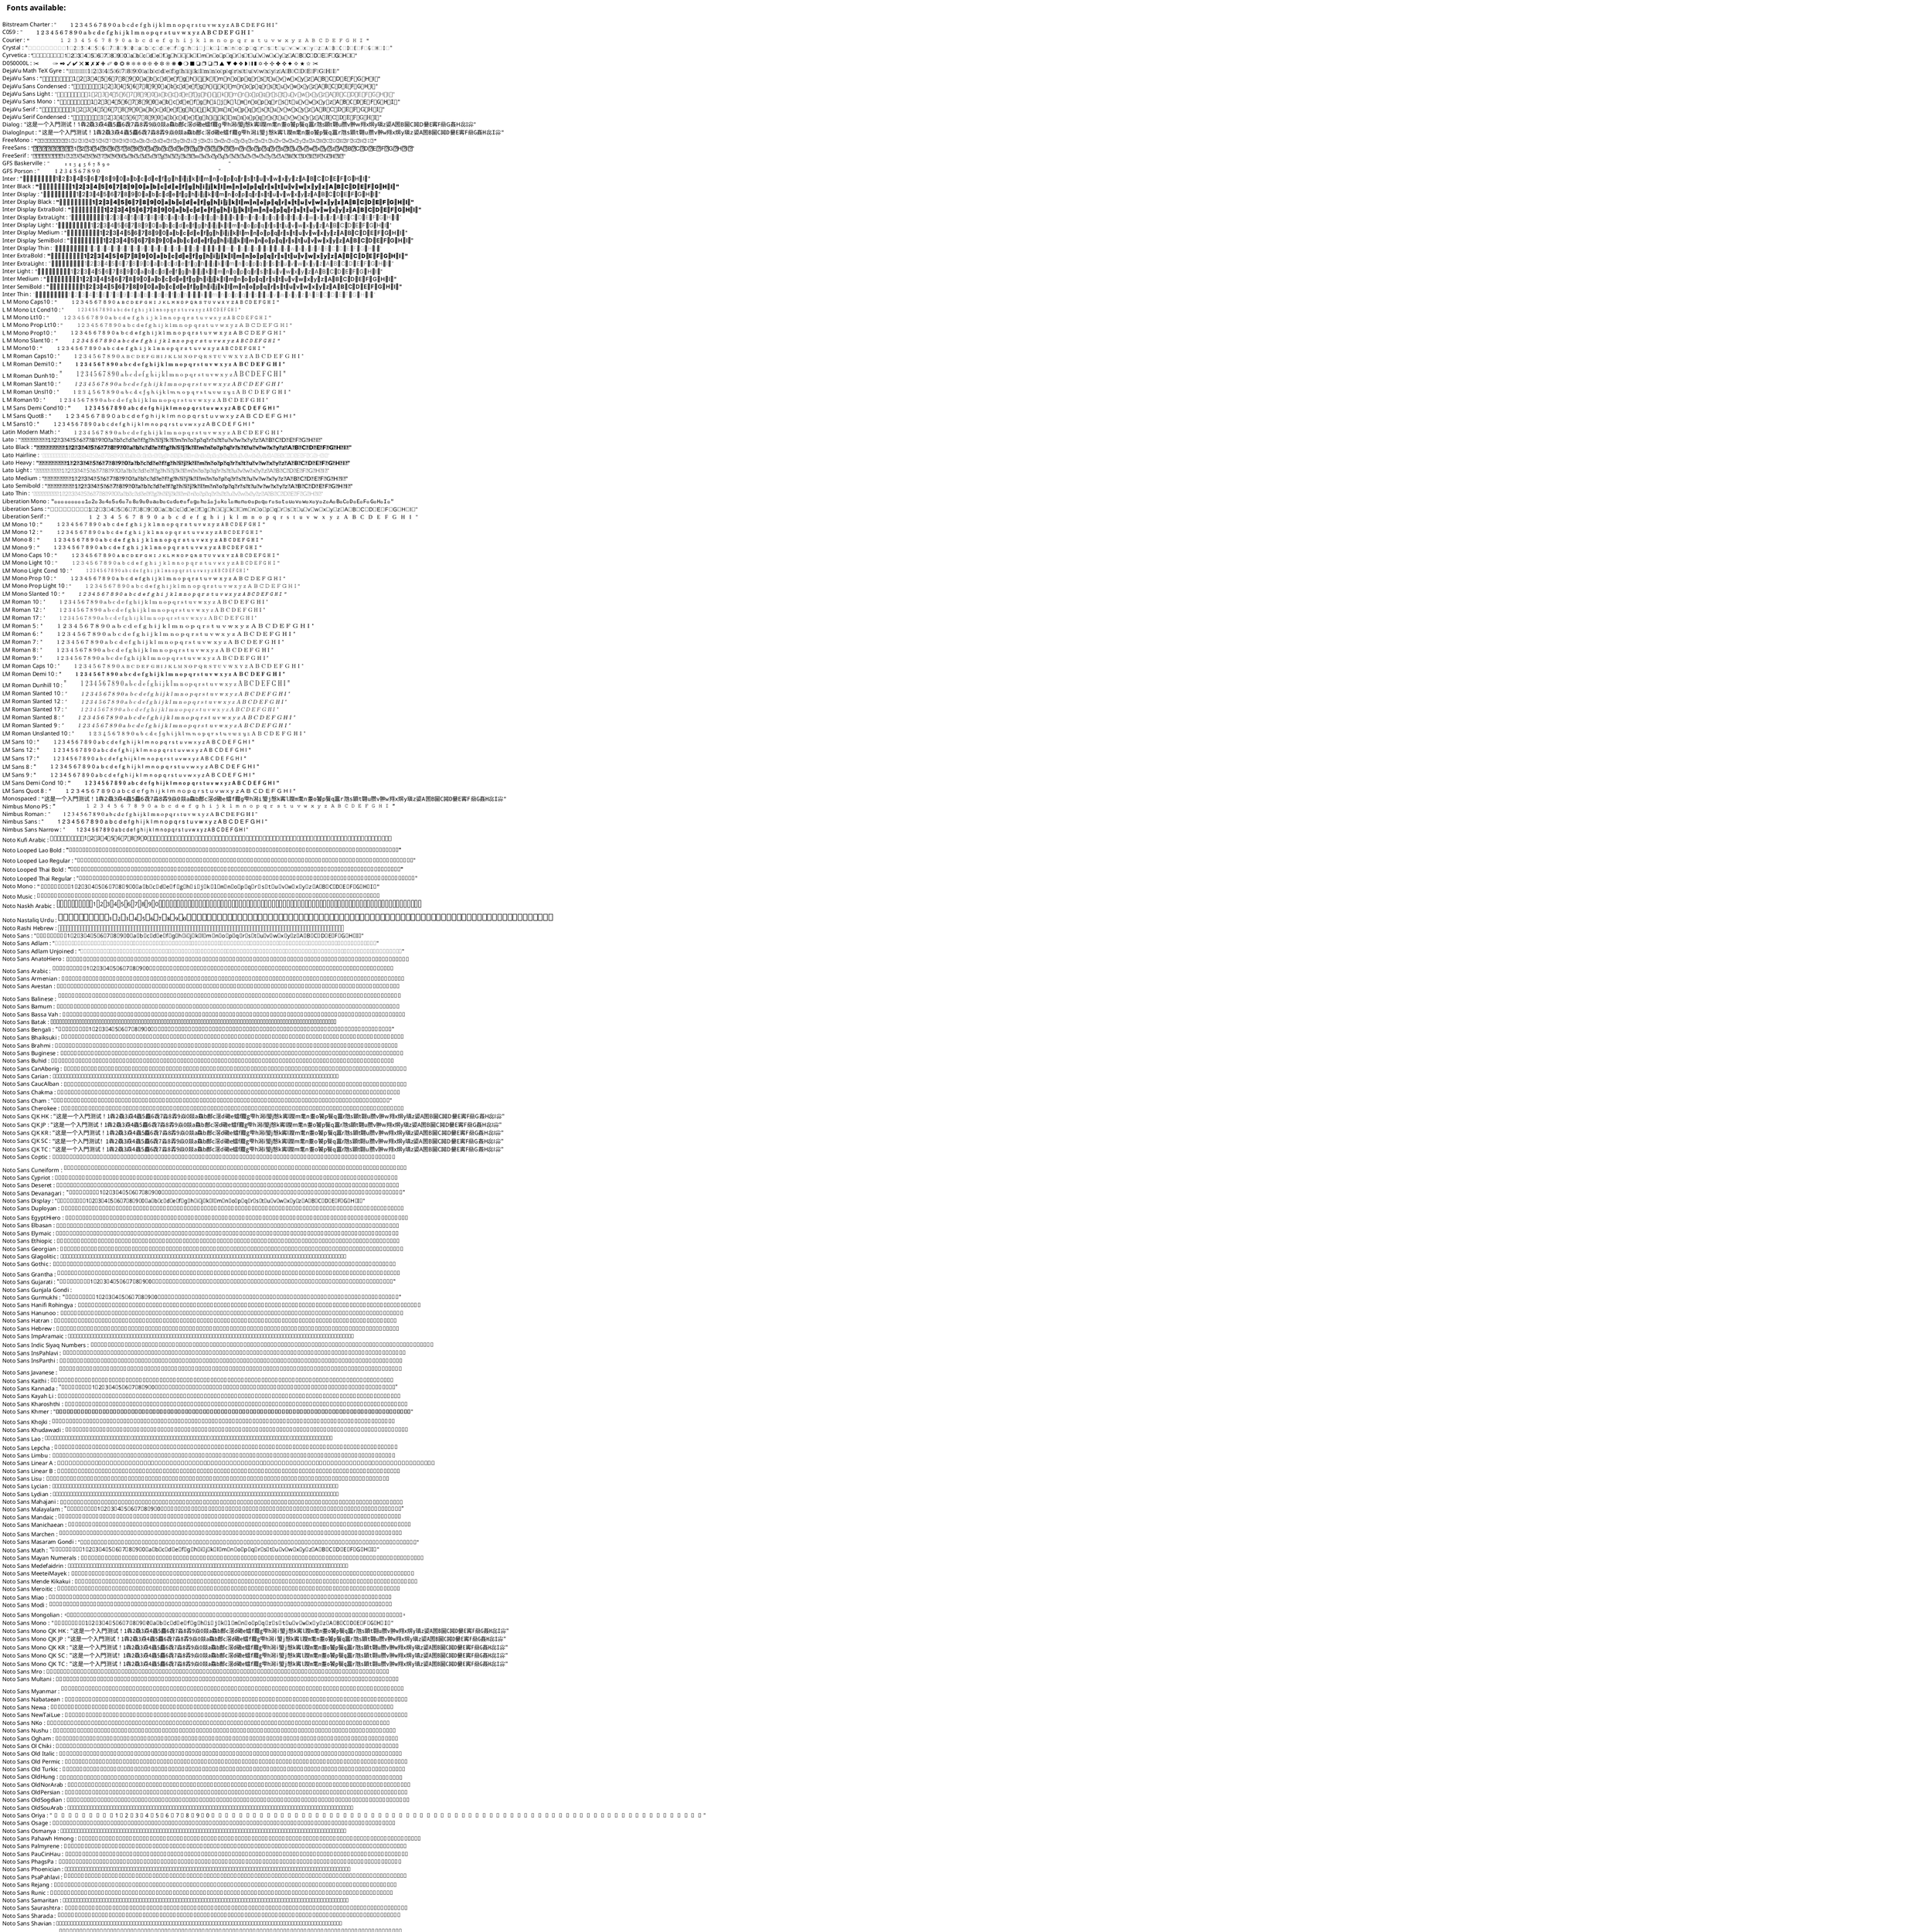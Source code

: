 @startuml
listfonts "这是一个入門测试！1犇2驫3猋4蟲5麤6毳7淼8掱9焱0燚a鱻b鄜c滘d磡e𧒽f龗g雫h潟i琞j慤k寗l躞m耄n耋o饕p餮q靁r虺s顕t翾u臜v翀w翙x焺y瑱z媭A圐B圙C嘂D嘦E寗F赑G姦H惢I尛"
@enduml